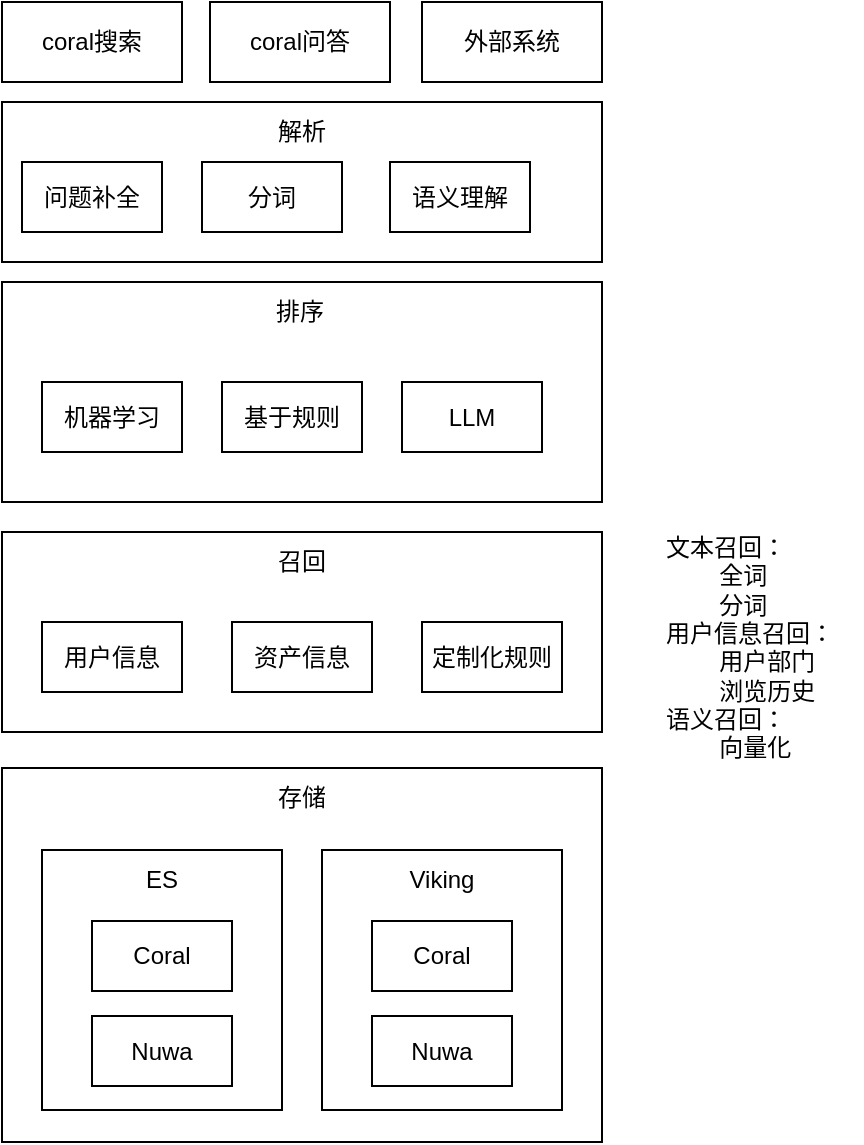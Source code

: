 <mxfile version="24.7.17">
  <diagram name="第 1 页" id="eamMsdwtu4UeMZCZsxqP">
    <mxGraphModel dx="723" dy="733" grid="1" gridSize="10" guides="1" tooltips="1" connect="1" arrows="1" fold="1" page="1" pageScale="1" pageWidth="827" pageHeight="1169" math="0" shadow="0">
      <root>
        <mxCell id="0" />
        <mxCell id="1" parent="0" />
        <mxCell id="LnjIlbvOi23F2FC-CPrr-1" value="" style="rounded=0;whiteSpace=wrap;html=1;" parent="1" vertex="1">
          <mxGeometry x="220" y="485" width="300" height="100" as="geometry" />
        </mxCell>
        <mxCell id="LnjIlbvOi23F2FC-CPrr-2" value="" style="rounded=0;whiteSpace=wrap;html=1;" parent="1" vertex="1">
          <mxGeometry x="220" y="360" width="300" height="110" as="geometry" />
        </mxCell>
        <mxCell id="LnjIlbvOi23F2FC-CPrr-3" value="coral搜索" style="rounded=0;whiteSpace=wrap;html=1;" parent="1" vertex="1">
          <mxGeometry x="220" y="220" width="90" height="40" as="geometry" />
        </mxCell>
        <mxCell id="LnjIlbvOi23F2FC-CPrr-6" value="coral问答" style="rounded=0;whiteSpace=wrap;html=1;" parent="1" vertex="1">
          <mxGeometry x="324" y="220" width="90" height="40" as="geometry" />
        </mxCell>
        <mxCell id="LnjIlbvOi23F2FC-CPrr-7" value="外部系统" style="rounded=0;whiteSpace=wrap;html=1;" parent="1" vertex="1">
          <mxGeometry x="430" y="220" width="90" height="40" as="geometry" />
        </mxCell>
        <mxCell id="LnjIlbvOi23F2FC-CPrr-8" value="召回" style="text;html=1;align=center;verticalAlign=middle;whiteSpace=wrap;rounded=0;" parent="1" vertex="1">
          <mxGeometry x="340" y="485" width="60" height="30" as="geometry" />
        </mxCell>
        <mxCell id="LnjIlbvOi23F2FC-CPrr-9" value="排序" style="text;html=1;align=center;verticalAlign=middle;whiteSpace=wrap;rounded=0;" parent="1" vertex="1">
          <mxGeometry x="339" y="360" width="60" height="30" as="geometry" />
        </mxCell>
        <mxCell id="LnjIlbvOi23F2FC-CPrr-10" value="" style="rounded=0;whiteSpace=wrap;html=1;" parent="1" vertex="1">
          <mxGeometry x="220" y="270" width="300" height="80" as="geometry" />
        </mxCell>
        <mxCell id="LnjIlbvOi23F2FC-CPrr-11" value="解析" style="text;html=1;align=center;verticalAlign=middle;whiteSpace=wrap;rounded=0;" parent="1" vertex="1">
          <mxGeometry x="340" y="270" width="60" height="30" as="geometry" />
        </mxCell>
        <mxCell id="LnjIlbvOi23F2FC-CPrr-12" value="用户信息" style="rounded=0;whiteSpace=wrap;html=1;" parent="1" vertex="1">
          <mxGeometry x="240" y="530" width="70" height="35" as="geometry" />
        </mxCell>
        <mxCell id="LnjIlbvOi23F2FC-CPrr-13" value="资产信息" style="rounded=0;whiteSpace=wrap;html=1;" parent="1" vertex="1">
          <mxGeometry x="335" y="530" width="70" height="35" as="geometry" />
        </mxCell>
        <mxCell id="LnjIlbvOi23F2FC-CPrr-14" value="定制化规则" style="rounded=0;whiteSpace=wrap;html=1;" parent="1" vertex="1">
          <mxGeometry x="430" y="530" width="70" height="35" as="geometry" />
        </mxCell>
        <mxCell id="LnjIlbvOi23F2FC-CPrr-15" value="机器学习" style="rounded=0;whiteSpace=wrap;html=1;" parent="1" vertex="1">
          <mxGeometry x="240" y="410" width="70" height="35" as="geometry" />
        </mxCell>
        <mxCell id="LnjIlbvOi23F2FC-CPrr-16" value="基于规则" style="rounded=0;whiteSpace=wrap;html=1;" parent="1" vertex="1">
          <mxGeometry x="330" y="410" width="70" height="35" as="geometry" />
        </mxCell>
        <mxCell id="LnjIlbvOi23F2FC-CPrr-18" value="&lt;div&gt;文本召回：&lt;/div&gt;&lt;div&gt;&lt;span style=&quot;white-space: pre;&quot;&gt;&#x9;&lt;/span&gt;全词&lt;/div&gt;&lt;div&gt;&lt;span style=&quot;white-space: pre;&quot;&gt;&#x9;&lt;/span&gt;分词&lt;br&gt;&lt;/div&gt;&lt;div&gt;用户信息召回：&lt;/div&gt;&lt;span style=&quot;white-space: pre;&quot;&gt;&#x9;&lt;/span&gt;用户部门&lt;div&gt;&lt;span style=&quot;white-space: pre;&quot;&gt;&#x9;&lt;/span&gt;浏览历史&lt;/div&gt;&lt;div&gt;语义召回：&lt;/div&gt;&lt;div&gt;&lt;span style=&quot;white-space: pre;&quot;&gt;&#x9;&lt;/span&gt;向量化&lt;br&gt;&lt;/div&gt;&lt;div&gt;&lt;br&gt;&lt;/div&gt;" style="text;html=1;align=left;verticalAlign=middle;whiteSpace=wrap;rounded=0;" parent="1" vertex="1">
          <mxGeometry x="550" y="485" width="100" height="130" as="geometry" />
        </mxCell>
        <mxCell id="LnjIlbvOi23F2FC-CPrr-19" value="LLM" style="rounded=0;whiteSpace=wrap;html=1;" parent="1" vertex="1">
          <mxGeometry x="420" y="410" width="70" height="35" as="geometry" />
        </mxCell>
        <mxCell id="LnjIlbvOi23F2FC-CPrr-20" value="问题补全" style="rounded=0;whiteSpace=wrap;html=1;" parent="1" vertex="1">
          <mxGeometry x="230" y="300" width="70" height="35" as="geometry" />
        </mxCell>
        <mxCell id="LnjIlbvOi23F2FC-CPrr-21" value="分词" style="rounded=0;whiteSpace=wrap;html=1;" parent="1" vertex="1">
          <mxGeometry x="320" y="300" width="70" height="35" as="geometry" />
        </mxCell>
        <mxCell id="LnjIlbvOi23F2FC-CPrr-22" value="语义理解" style="rounded=0;whiteSpace=wrap;html=1;" parent="1" vertex="1">
          <mxGeometry x="414" y="300" width="70" height="35" as="geometry" />
        </mxCell>
        <mxCell id="WkEsFBFeogpZg_ynUTP_-3" value="" style="rounded=0;whiteSpace=wrap;html=1;" vertex="1" parent="1">
          <mxGeometry x="220" y="603" width="300" height="187" as="geometry" />
        </mxCell>
        <mxCell id="WkEsFBFeogpZg_ynUTP_-4" value="" style="rounded=0;whiteSpace=wrap;html=1;" vertex="1" parent="1">
          <mxGeometry x="240" y="644" width="120" height="130" as="geometry" />
        </mxCell>
        <mxCell id="WkEsFBFeogpZg_ynUTP_-5" value="" style="rounded=0;whiteSpace=wrap;html=1;" vertex="1" parent="1">
          <mxGeometry x="380" y="644" width="120" height="130" as="geometry" />
        </mxCell>
        <mxCell id="WkEsFBFeogpZg_ynUTP_-6" value="Coral" style="rounded=0;whiteSpace=wrap;html=1;" vertex="1" parent="1">
          <mxGeometry x="265" y="679.5" width="70" height="35" as="geometry" />
        </mxCell>
        <mxCell id="WkEsFBFeogpZg_ynUTP_-7" value="Coral" style="rounded=0;whiteSpace=wrap;html=1;" vertex="1" parent="1">
          <mxGeometry x="405" y="679.5" width="70" height="35" as="geometry" />
        </mxCell>
        <mxCell id="WkEsFBFeogpZg_ynUTP_-8" value="Nuwa" style="rounded=0;whiteSpace=wrap;html=1;" vertex="1" parent="1">
          <mxGeometry x="265" y="727" width="70" height="35" as="geometry" />
        </mxCell>
        <mxCell id="WkEsFBFeogpZg_ynUTP_-9" value="Nuwa" style="rounded=0;whiteSpace=wrap;html=1;" vertex="1" parent="1">
          <mxGeometry x="405" y="727" width="70" height="35" as="geometry" />
        </mxCell>
        <mxCell id="WkEsFBFeogpZg_ynUTP_-10" value="ES" style="text;html=1;align=center;verticalAlign=middle;whiteSpace=wrap;rounded=0;" vertex="1" parent="1">
          <mxGeometry x="270" y="644" width="60" height="30" as="geometry" />
        </mxCell>
        <mxCell id="WkEsFBFeogpZg_ynUTP_-11" value="Viking" style="text;html=1;align=center;verticalAlign=middle;whiteSpace=wrap;rounded=0;" vertex="1" parent="1">
          <mxGeometry x="410" y="644" width="60" height="30" as="geometry" />
        </mxCell>
        <mxCell id="WkEsFBFeogpZg_ynUTP_-12" value="存储" style="text;html=1;align=center;verticalAlign=middle;whiteSpace=wrap;rounded=0;" vertex="1" parent="1">
          <mxGeometry x="340" y="603" width="60" height="30" as="geometry" />
        </mxCell>
      </root>
    </mxGraphModel>
  </diagram>
</mxfile>
